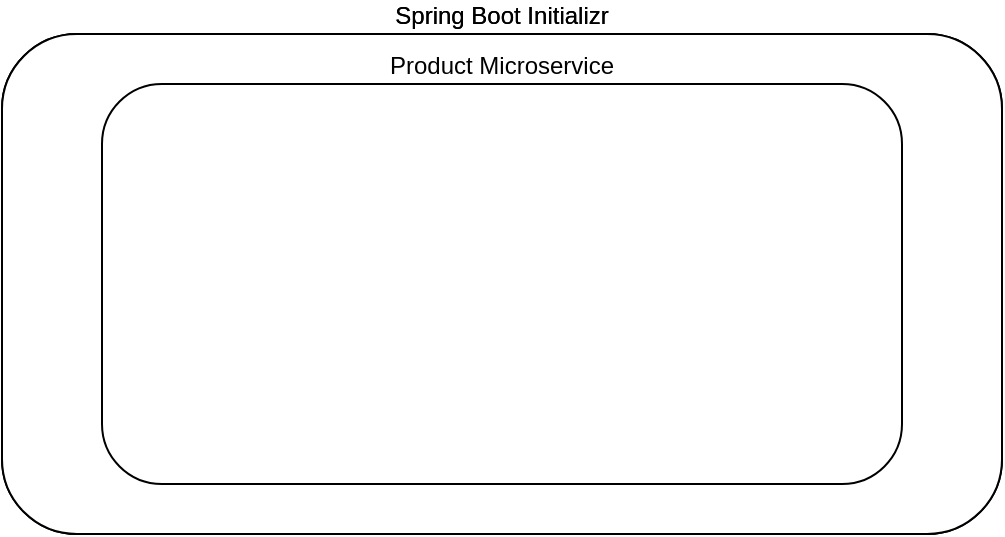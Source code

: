 <mxfile version="15.0.6" type="github">
  <diagram id="qZloEJihVwvUCKOZrqZt" name="Page-1">
    <mxGraphModel dx="1038" dy="579" grid="1" gridSize="10" guides="1" tooltips="1" connect="1" arrows="1" fold="1" page="1" pageScale="1" pageWidth="850" pageHeight="1100" math="0" shadow="0">
      <root>
        <mxCell id="0" />
        <mxCell id="1" parent="0" />
        <mxCell id="gSMpDIlkNUMm7VAuz39a-1" value="Spring Boot Initializr" style="rounded=1;whiteSpace=wrap;html=1;imageWidth=24;aspect=fixed;labelPosition=center;verticalLabelPosition=top;align=center;verticalAlign=bottom;" vertex="1" parent="1">
          <mxGeometry x="120" y="130" width="500" height="250" as="geometry" />
        </mxCell>
        <mxCell id="gSMpDIlkNUMm7VAuz39a-2" value="Spring Boot Initializr" style="rounded=1;whiteSpace=wrap;html=1;imageWidth=24;aspect=fixed;labelPosition=center;verticalLabelPosition=top;align=center;verticalAlign=bottom;" vertex="1" parent="1">
          <mxGeometry x="120" y="130" width="500" height="250" as="geometry" />
        </mxCell>
        <mxCell id="gSMpDIlkNUMm7VAuz39a-3" value="Product Microservice" style="rounded=1;whiteSpace=wrap;html=1;imageWidth=24;aspect=fixed;labelPosition=center;verticalLabelPosition=top;align=center;verticalAlign=bottom;" vertex="1" parent="1">
          <mxGeometry x="170" y="155" width="400" height="200" as="geometry" />
        </mxCell>
      </root>
    </mxGraphModel>
  </diagram>
</mxfile>
